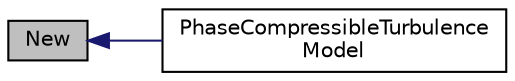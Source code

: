 digraph "New"
{
  bgcolor="transparent";
  edge [fontname="Helvetica",fontsize="10",labelfontname="Helvetica",labelfontsize="10"];
  node [fontname="Helvetica",fontsize="10",shape=record];
  rankdir="LR";
  Node1 [label="New",height=0.2,width=0.4,color="black", fillcolor="grey75", style="filled", fontcolor="black"];
  Node1 -> Node2 [dir="back",color="midnightblue",fontsize="10",style="solid",fontname="Helvetica"];
  Node2 [label="PhaseCompressibleTurbulence\lModel",height=0.2,width=0.4,color="black",URL="$a01875.html#ae9d76c034d0214e6bcb6989814558e5a",tooltip="Construct. "];
}
